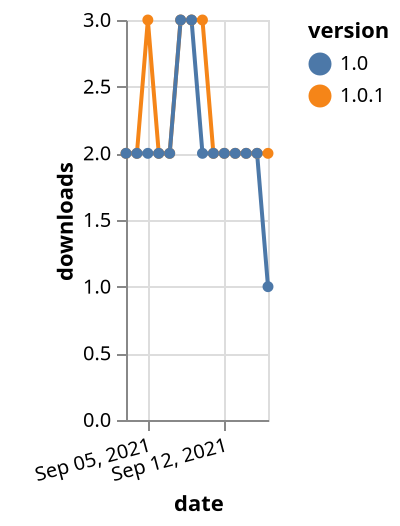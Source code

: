 {"$schema": "https://vega.github.io/schema/vega-lite/v5.json", "description": "A simple bar chart with embedded data.", "data": {"values": [{"date": "2021-09-03", "total": 2432, "delta": 2, "version": "1.0.1"}, {"date": "2021-09-04", "total": 2434, "delta": 2, "version": "1.0.1"}, {"date": "2021-09-05", "total": 2437, "delta": 3, "version": "1.0.1"}, {"date": "2021-09-06", "total": 2439, "delta": 2, "version": "1.0.1"}, {"date": "2021-09-07", "total": 2441, "delta": 2, "version": "1.0.1"}, {"date": "2021-09-08", "total": 2444, "delta": 3, "version": "1.0.1"}, {"date": "2021-09-09", "total": 2447, "delta": 3, "version": "1.0.1"}, {"date": "2021-09-10", "total": 2450, "delta": 3, "version": "1.0.1"}, {"date": "2021-09-11", "total": 2452, "delta": 2, "version": "1.0.1"}, {"date": "2021-09-12", "total": 2454, "delta": 2, "version": "1.0.1"}, {"date": "2021-09-13", "total": 2456, "delta": 2, "version": "1.0.1"}, {"date": "2021-09-14", "total": 2458, "delta": 2, "version": "1.0.1"}, {"date": "2021-09-15", "total": 2460, "delta": 2, "version": "1.0.1"}, {"date": "2021-09-16", "total": 2462, "delta": 2, "version": "1.0.1"}, {"date": "2021-09-03", "total": 2290, "delta": 2, "version": "1.0"}, {"date": "2021-09-04", "total": 2292, "delta": 2, "version": "1.0"}, {"date": "2021-09-05", "total": 2294, "delta": 2, "version": "1.0"}, {"date": "2021-09-06", "total": 2296, "delta": 2, "version": "1.0"}, {"date": "2021-09-07", "total": 2298, "delta": 2, "version": "1.0"}, {"date": "2021-09-08", "total": 2301, "delta": 3, "version": "1.0"}, {"date": "2021-09-09", "total": 2304, "delta": 3, "version": "1.0"}, {"date": "2021-09-10", "total": 2306, "delta": 2, "version": "1.0"}, {"date": "2021-09-11", "total": 2308, "delta": 2, "version": "1.0"}, {"date": "2021-09-12", "total": 2310, "delta": 2, "version": "1.0"}, {"date": "2021-09-13", "total": 2312, "delta": 2, "version": "1.0"}, {"date": "2021-09-14", "total": 2314, "delta": 2, "version": "1.0"}, {"date": "2021-09-15", "total": 2316, "delta": 2, "version": "1.0"}, {"date": "2021-09-16", "total": 2317, "delta": 1, "version": "1.0"}]}, "width": "container", "mark": {"type": "line", "point": {"filled": true}}, "encoding": {"x": {"field": "date", "type": "temporal", "timeUnit": "yearmonthdate", "title": "date", "axis": {"labelAngle": -15}}, "y": {"field": "delta", "type": "quantitative", "title": "downloads"}, "color": {"field": "version", "type": "nominal"}, "tooltip": {"field": "delta"}}}
